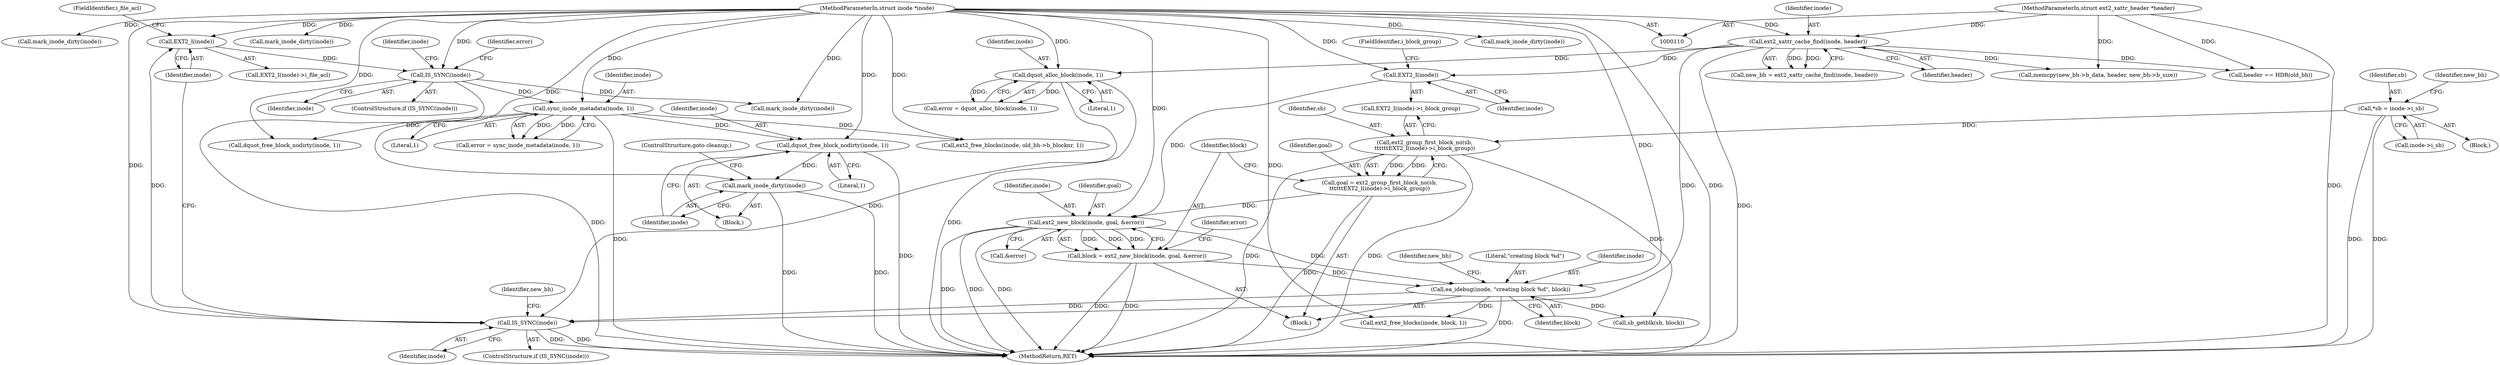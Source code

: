 digraph "0_linux_be0726d33cb8f411945884664924bed3cb8c70ee_11@API" {
"1000319" [label="(Call,dquot_free_block_nodirty(inode, 1))"];
"1000301" [label="(Call,sync_inode_metadata(inode, 1))"];
"1000296" [label="(Call,IS_SYNC(inode))"];
"1000281" [label="(Call,EXT2_I(inode))"];
"1000262" [label="(Call,IS_SYNC(inode))"];
"1000216" [label="(Call,ea_idebug(inode, \"creating block %d\", block))"];
"1000208" [label="(Call,ext2_new_block(inode, goal, &error))"];
"1000202" [label="(Call,EXT2_I(inode))"];
"1000131" [label="(Call,ext2_xattr_cache_find(inode, header))"];
"1000111" [label="(MethodParameterIn,struct inode *inode)"];
"1000113" [label="(MethodParameterIn,struct ext2_xattr_header *header)"];
"1000197" [label="(Call,goal = ext2_group_first_block_no(sb,\n\t\t\t\t\t\tEXT2_I(inode)->i_block_group))"];
"1000199" [label="(Call,ext2_group_first_block_no(sb,\n\t\t\t\t\t\tEXT2_I(inode)->i_block_group))"];
"1000116" [label="(Call,*sb = inode->i_sb)"];
"1000206" [label="(Call,block = ext2_new_block(inode, goal, &error))"];
"1000152" [label="(Call,dquot_alloc_block(inode, 1))"];
"1000322" [label="(Call,mark_inode_dirty(inode))"];
"1000195" [label="(Block,)"];
"1000199" [label="(Call,ext2_group_first_block_no(sb,\n\t\t\t\t\t\tEXT2_I(inode)->i_block_group))"];
"1000153" [label="(Identifier,inode)"];
"1000206" [label="(Call,block = ext2_new_block(inode, goal, &error))"];
"1000210" [label="(Identifier,goal)"];
"1000203" [label="(Identifier,inode)"];
"1000118" [label="(Call,inode->i_sb)"];
"1000117" [label="(Identifier,sb)"];
"1000324" [label="(ControlStructure,goto cleanup;)"];
"1000116" [label="(Call,*sb = inode->i_sb)"];
"1000182" [label="(Call,header == HDR(old_bh))"];
"1000266" [label="(Identifier,new_bh)"];
"1000129" [label="(Call,new_bh = ext2_xattr_cache_find(inode, header))"];
"1000321" [label="(Literal,1)"];
"1000152" [label="(Call,dquot_alloc_block(inode, 1))"];
"1000396" [label="(Call,mark_inode_dirty(inode))"];
"1000198" [label="(Identifier,goal)"];
"1000208" [label="(Call,ext2_new_block(inode, goal, &error))"];
"1000393" [label="(Call,dquot_free_block_nodirty(inode, 1))"];
"1000216" [label="(Call,ea_idebug(inode, \"creating block %d\", block))"];
"1000299" [label="(Call,error = sync_inode_metadata(inode, 1))"];
"1000114" [label="(Block,)"];
"1000209" [label="(Identifier,inode)"];
"1000319" [label="(Call,dquot_free_block_nodirty(inode, 1))"];
"1000301" [label="(Call,sync_inode_metadata(inode, 1))"];
"1000303" [label="(Literal,1)"];
"1000367" [label="(Call,ext2_free_blocks(inode, old_bh->b_blocknr, 1))"];
"1000283" [label="(FieldIdentifier,i_file_acl)"];
"1000111" [label="(MethodParameterIn,struct inode *inode)"];
"1000262" [label="(Call,IS_SYNC(inode))"];
"1000323" [label="(Identifier,inode)"];
"1000222" [label="(Call,sb_getblk(sb, block))"];
"1000218" [label="(Literal,\"creating block %d\")"];
"1000197" [label="(Call,goal = ext2_group_first_block_no(sb,\n\t\t\t\t\t\tEXT2_I(inode)->i_block_group))"];
"1000131" [label="(Call,ext2_xattr_cache_find(inode, header))"];
"1000320" [label="(Identifier,inode)"];
"1000297" [label="(Identifier,inode)"];
"1000263" [label="(Identifier,inode)"];
"1000234" [label="(Call,mark_inode_dirty(inode))"];
"1000230" [label="(Call,ext2_free_blocks(inode, block, 1))"];
"1000302" [label="(Identifier,inode)"];
"1000280" [label="(Call,EXT2_I(inode)->i_file_acl)"];
"1000373" [label="(Call,mark_inode_dirty(inode))"];
"1000150" [label="(Call,error = dquot_alloc_block(inode, 1))"];
"1000123" [label="(Identifier,new_bh)"];
"1000204" [label="(FieldIdentifier,i_block_group)"];
"1000322" [label="(Call,mark_inode_dirty(inode))"];
"1000326" [label="(Call,mark_inode_dirty(inode))"];
"1000243" [label="(Call,memcpy(new_bh->b_data, header, new_bh->b_size))"];
"1000217" [label="(Identifier,inode)"];
"1000219" [label="(Identifier,block)"];
"1000200" [label="(Identifier,sb)"];
"1000214" [label="(Identifier,error)"];
"1000327" [label="(Identifier,inode)"];
"1000300" [label="(Identifier,error)"];
"1000221" [label="(Identifier,new_bh)"];
"1000211" [label="(Call,&error)"];
"1000202" [label="(Call,EXT2_I(inode))"];
"1000132" [label="(Identifier,inode)"];
"1000201" [label="(Call,EXT2_I(inode)->i_block_group)"];
"1000133" [label="(Identifier,header)"];
"1000295" [label="(ControlStructure,if (IS_SYNC(inode)))"];
"1000154" [label="(Literal,1)"];
"1000261" [label="(ControlStructure,if (IS_SYNC(inode)))"];
"1000318" [label="(Block,)"];
"1000281" [label="(Call,EXT2_I(inode))"];
"1000296" [label="(Call,IS_SYNC(inode))"];
"1000113" [label="(MethodParameterIn,struct ext2_xattr_header *header)"];
"1000415" [label="(MethodReturn,RET)"];
"1000282" [label="(Identifier,inode)"];
"1000207" [label="(Identifier,block)"];
"1000319" -> "1000318"  [label="AST: "];
"1000319" -> "1000321"  [label="CFG: "];
"1000320" -> "1000319"  [label="AST: "];
"1000321" -> "1000319"  [label="AST: "];
"1000323" -> "1000319"  [label="CFG: "];
"1000319" -> "1000415"  [label="DDG: "];
"1000301" -> "1000319"  [label="DDG: "];
"1000111" -> "1000319"  [label="DDG: "];
"1000319" -> "1000322"  [label="DDG: "];
"1000301" -> "1000299"  [label="AST: "];
"1000301" -> "1000303"  [label="CFG: "];
"1000302" -> "1000301"  [label="AST: "];
"1000303" -> "1000301"  [label="AST: "];
"1000299" -> "1000301"  [label="CFG: "];
"1000301" -> "1000415"  [label="DDG: "];
"1000301" -> "1000299"  [label="DDG: "];
"1000301" -> "1000299"  [label="DDG: "];
"1000296" -> "1000301"  [label="DDG: "];
"1000111" -> "1000301"  [label="DDG: "];
"1000301" -> "1000367"  [label="DDG: "];
"1000301" -> "1000393"  [label="DDG: "];
"1000296" -> "1000295"  [label="AST: "];
"1000296" -> "1000297"  [label="CFG: "];
"1000297" -> "1000296"  [label="AST: "];
"1000300" -> "1000296"  [label="CFG: "];
"1000327" -> "1000296"  [label="CFG: "];
"1000296" -> "1000415"  [label="DDG: "];
"1000281" -> "1000296"  [label="DDG: "];
"1000111" -> "1000296"  [label="DDG: "];
"1000296" -> "1000326"  [label="DDG: "];
"1000281" -> "1000280"  [label="AST: "];
"1000281" -> "1000282"  [label="CFG: "];
"1000282" -> "1000281"  [label="AST: "];
"1000283" -> "1000281"  [label="CFG: "];
"1000262" -> "1000281"  [label="DDG: "];
"1000111" -> "1000281"  [label="DDG: "];
"1000262" -> "1000261"  [label="AST: "];
"1000262" -> "1000263"  [label="CFG: "];
"1000263" -> "1000262"  [label="AST: "];
"1000266" -> "1000262"  [label="CFG: "];
"1000282" -> "1000262"  [label="CFG: "];
"1000262" -> "1000415"  [label="DDG: "];
"1000262" -> "1000415"  [label="DDG: "];
"1000216" -> "1000262"  [label="DDG: "];
"1000131" -> "1000262"  [label="DDG: "];
"1000152" -> "1000262"  [label="DDG: "];
"1000111" -> "1000262"  [label="DDG: "];
"1000216" -> "1000195"  [label="AST: "];
"1000216" -> "1000219"  [label="CFG: "];
"1000217" -> "1000216"  [label="AST: "];
"1000218" -> "1000216"  [label="AST: "];
"1000219" -> "1000216"  [label="AST: "];
"1000221" -> "1000216"  [label="CFG: "];
"1000216" -> "1000415"  [label="DDG: "];
"1000208" -> "1000216"  [label="DDG: "];
"1000111" -> "1000216"  [label="DDG: "];
"1000206" -> "1000216"  [label="DDG: "];
"1000216" -> "1000222"  [label="DDG: "];
"1000216" -> "1000230"  [label="DDG: "];
"1000208" -> "1000206"  [label="AST: "];
"1000208" -> "1000211"  [label="CFG: "];
"1000209" -> "1000208"  [label="AST: "];
"1000210" -> "1000208"  [label="AST: "];
"1000211" -> "1000208"  [label="AST: "];
"1000206" -> "1000208"  [label="CFG: "];
"1000208" -> "1000415"  [label="DDG: "];
"1000208" -> "1000415"  [label="DDG: "];
"1000208" -> "1000415"  [label="DDG: "];
"1000208" -> "1000206"  [label="DDG: "];
"1000208" -> "1000206"  [label="DDG: "];
"1000208" -> "1000206"  [label="DDG: "];
"1000202" -> "1000208"  [label="DDG: "];
"1000111" -> "1000208"  [label="DDG: "];
"1000197" -> "1000208"  [label="DDG: "];
"1000202" -> "1000201"  [label="AST: "];
"1000202" -> "1000203"  [label="CFG: "];
"1000203" -> "1000202"  [label="AST: "];
"1000204" -> "1000202"  [label="CFG: "];
"1000131" -> "1000202"  [label="DDG: "];
"1000111" -> "1000202"  [label="DDG: "];
"1000131" -> "1000129"  [label="AST: "];
"1000131" -> "1000133"  [label="CFG: "];
"1000132" -> "1000131"  [label="AST: "];
"1000133" -> "1000131"  [label="AST: "];
"1000129" -> "1000131"  [label="CFG: "];
"1000131" -> "1000415"  [label="DDG: "];
"1000131" -> "1000129"  [label="DDG: "];
"1000131" -> "1000129"  [label="DDG: "];
"1000111" -> "1000131"  [label="DDG: "];
"1000113" -> "1000131"  [label="DDG: "];
"1000131" -> "1000152"  [label="DDG: "];
"1000131" -> "1000182"  [label="DDG: "];
"1000131" -> "1000243"  [label="DDG: "];
"1000111" -> "1000110"  [label="AST: "];
"1000111" -> "1000415"  [label="DDG: "];
"1000111" -> "1000152"  [label="DDG: "];
"1000111" -> "1000230"  [label="DDG: "];
"1000111" -> "1000234"  [label="DDG: "];
"1000111" -> "1000322"  [label="DDG: "];
"1000111" -> "1000326"  [label="DDG: "];
"1000111" -> "1000367"  [label="DDG: "];
"1000111" -> "1000373"  [label="DDG: "];
"1000111" -> "1000393"  [label="DDG: "];
"1000111" -> "1000396"  [label="DDG: "];
"1000113" -> "1000110"  [label="AST: "];
"1000113" -> "1000415"  [label="DDG: "];
"1000113" -> "1000182"  [label="DDG: "];
"1000113" -> "1000243"  [label="DDG: "];
"1000197" -> "1000195"  [label="AST: "];
"1000197" -> "1000199"  [label="CFG: "];
"1000198" -> "1000197"  [label="AST: "];
"1000199" -> "1000197"  [label="AST: "];
"1000207" -> "1000197"  [label="CFG: "];
"1000197" -> "1000415"  [label="DDG: "];
"1000199" -> "1000197"  [label="DDG: "];
"1000199" -> "1000197"  [label="DDG: "];
"1000199" -> "1000201"  [label="CFG: "];
"1000200" -> "1000199"  [label="AST: "];
"1000201" -> "1000199"  [label="AST: "];
"1000199" -> "1000415"  [label="DDG: "];
"1000199" -> "1000415"  [label="DDG: "];
"1000116" -> "1000199"  [label="DDG: "];
"1000199" -> "1000222"  [label="DDG: "];
"1000116" -> "1000114"  [label="AST: "];
"1000116" -> "1000118"  [label="CFG: "];
"1000117" -> "1000116"  [label="AST: "];
"1000118" -> "1000116"  [label="AST: "];
"1000123" -> "1000116"  [label="CFG: "];
"1000116" -> "1000415"  [label="DDG: "];
"1000116" -> "1000415"  [label="DDG: "];
"1000206" -> "1000195"  [label="AST: "];
"1000207" -> "1000206"  [label="AST: "];
"1000214" -> "1000206"  [label="CFG: "];
"1000206" -> "1000415"  [label="DDG: "];
"1000206" -> "1000415"  [label="DDG: "];
"1000152" -> "1000150"  [label="AST: "];
"1000152" -> "1000154"  [label="CFG: "];
"1000153" -> "1000152"  [label="AST: "];
"1000154" -> "1000152"  [label="AST: "];
"1000150" -> "1000152"  [label="CFG: "];
"1000152" -> "1000415"  [label="DDG: "];
"1000152" -> "1000150"  [label="DDG: "];
"1000152" -> "1000150"  [label="DDG: "];
"1000322" -> "1000318"  [label="AST: "];
"1000322" -> "1000323"  [label="CFG: "];
"1000323" -> "1000322"  [label="AST: "];
"1000324" -> "1000322"  [label="CFG: "];
"1000322" -> "1000415"  [label="DDG: "];
"1000322" -> "1000415"  [label="DDG: "];
}
